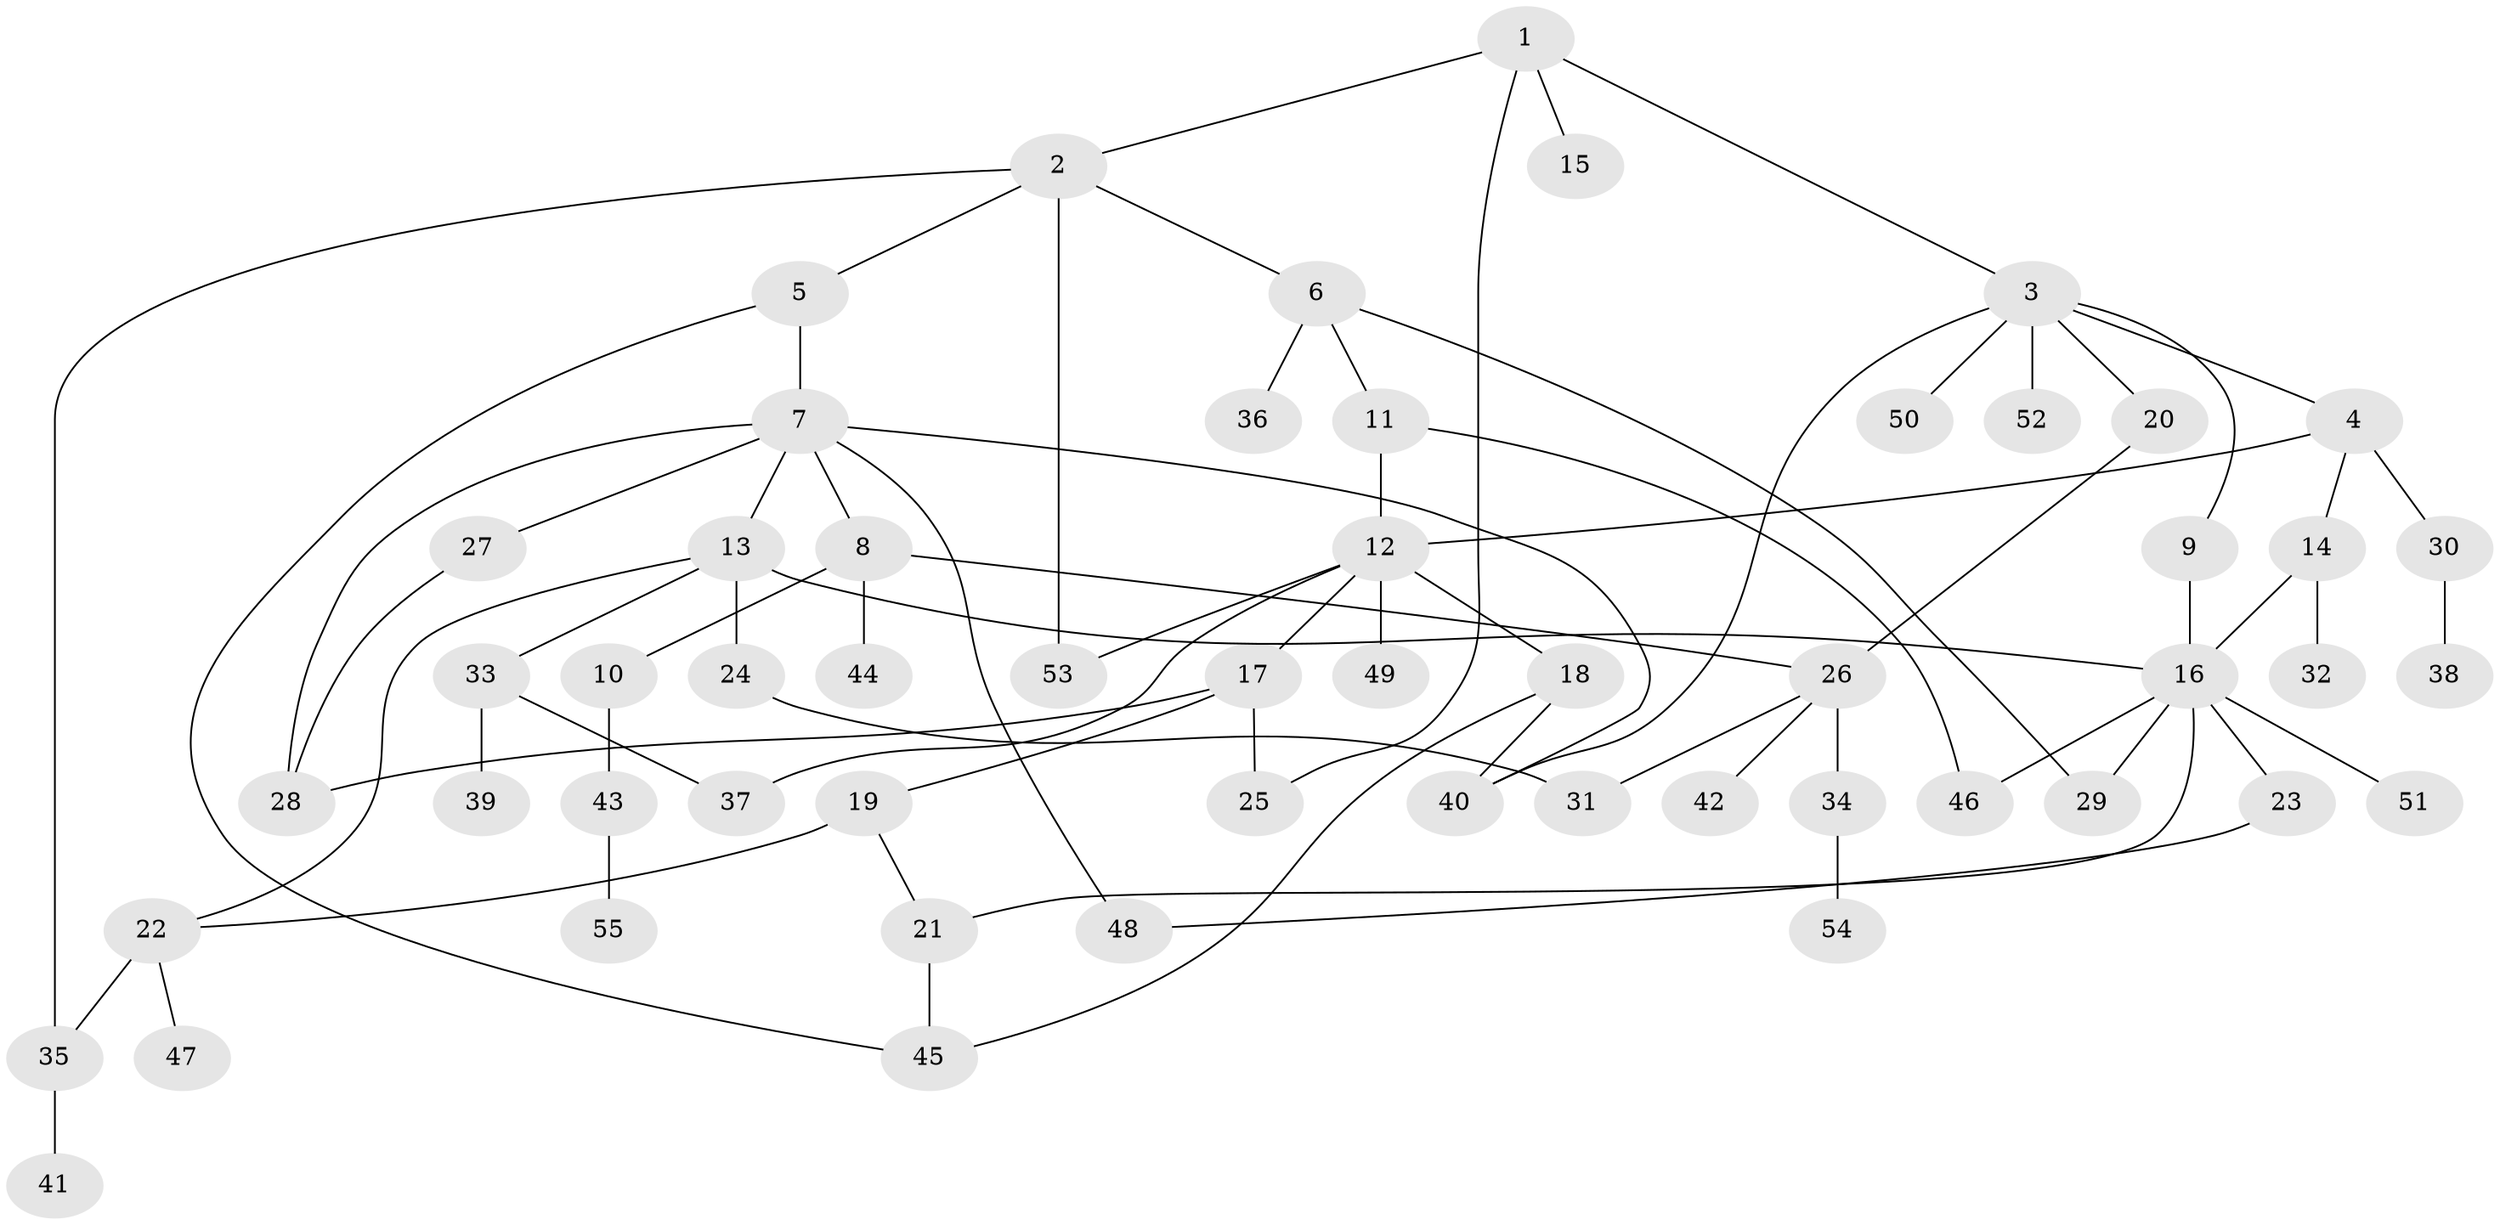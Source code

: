 // coarse degree distribution, {3: 0.24242424242424243, 6: 0.06060606060606061, 9: 0.030303030303030304, 7: 0.030303030303030304, 4: 0.06060606060606061, 2: 0.15151515151515152, 8: 0.06060606060606061, 5: 0.030303030303030304, 1: 0.3333333333333333}
// Generated by graph-tools (version 1.1) at 2025/17/03/04/25 18:17:05]
// undirected, 55 vertices, 74 edges
graph export_dot {
graph [start="1"]
  node [color=gray90,style=filled];
  1;
  2;
  3;
  4;
  5;
  6;
  7;
  8;
  9;
  10;
  11;
  12;
  13;
  14;
  15;
  16;
  17;
  18;
  19;
  20;
  21;
  22;
  23;
  24;
  25;
  26;
  27;
  28;
  29;
  30;
  31;
  32;
  33;
  34;
  35;
  36;
  37;
  38;
  39;
  40;
  41;
  42;
  43;
  44;
  45;
  46;
  47;
  48;
  49;
  50;
  51;
  52;
  53;
  54;
  55;
  1 -- 2;
  1 -- 3;
  1 -- 15;
  1 -- 25;
  2 -- 5;
  2 -- 6;
  2 -- 35;
  2 -- 53;
  3 -- 4;
  3 -- 9;
  3 -- 20;
  3 -- 50;
  3 -- 52;
  3 -- 40;
  4 -- 12;
  4 -- 14;
  4 -- 30;
  5 -- 7;
  5 -- 45;
  6 -- 11;
  6 -- 36;
  6 -- 29;
  7 -- 8;
  7 -- 13;
  7 -- 27;
  7 -- 28;
  7 -- 48;
  7 -- 40;
  8 -- 10;
  8 -- 26;
  8 -- 44;
  9 -- 16;
  10 -- 43;
  11 -- 46;
  11 -- 12;
  12 -- 17;
  12 -- 18;
  12 -- 49;
  12 -- 53;
  12 -- 37;
  13 -- 24;
  13 -- 33;
  13 -- 16;
  13 -- 22;
  14 -- 16;
  14 -- 32;
  16 -- 21;
  16 -- 23;
  16 -- 29;
  16 -- 46;
  16 -- 51;
  17 -- 19;
  17 -- 25;
  17 -- 28;
  18 -- 40;
  18 -- 45;
  19 -- 22;
  19 -- 21;
  20 -- 26;
  21 -- 45;
  22 -- 35;
  22 -- 47;
  23 -- 48;
  24 -- 31;
  26 -- 34;
  26 -- 42;
  26 -- 31;
  27 -- 28;
  30 -- 38;
  33 -- 37;
  33 -- 39;
  34 -- 54;
  35 -- 41;
  43 -- 55;
}
